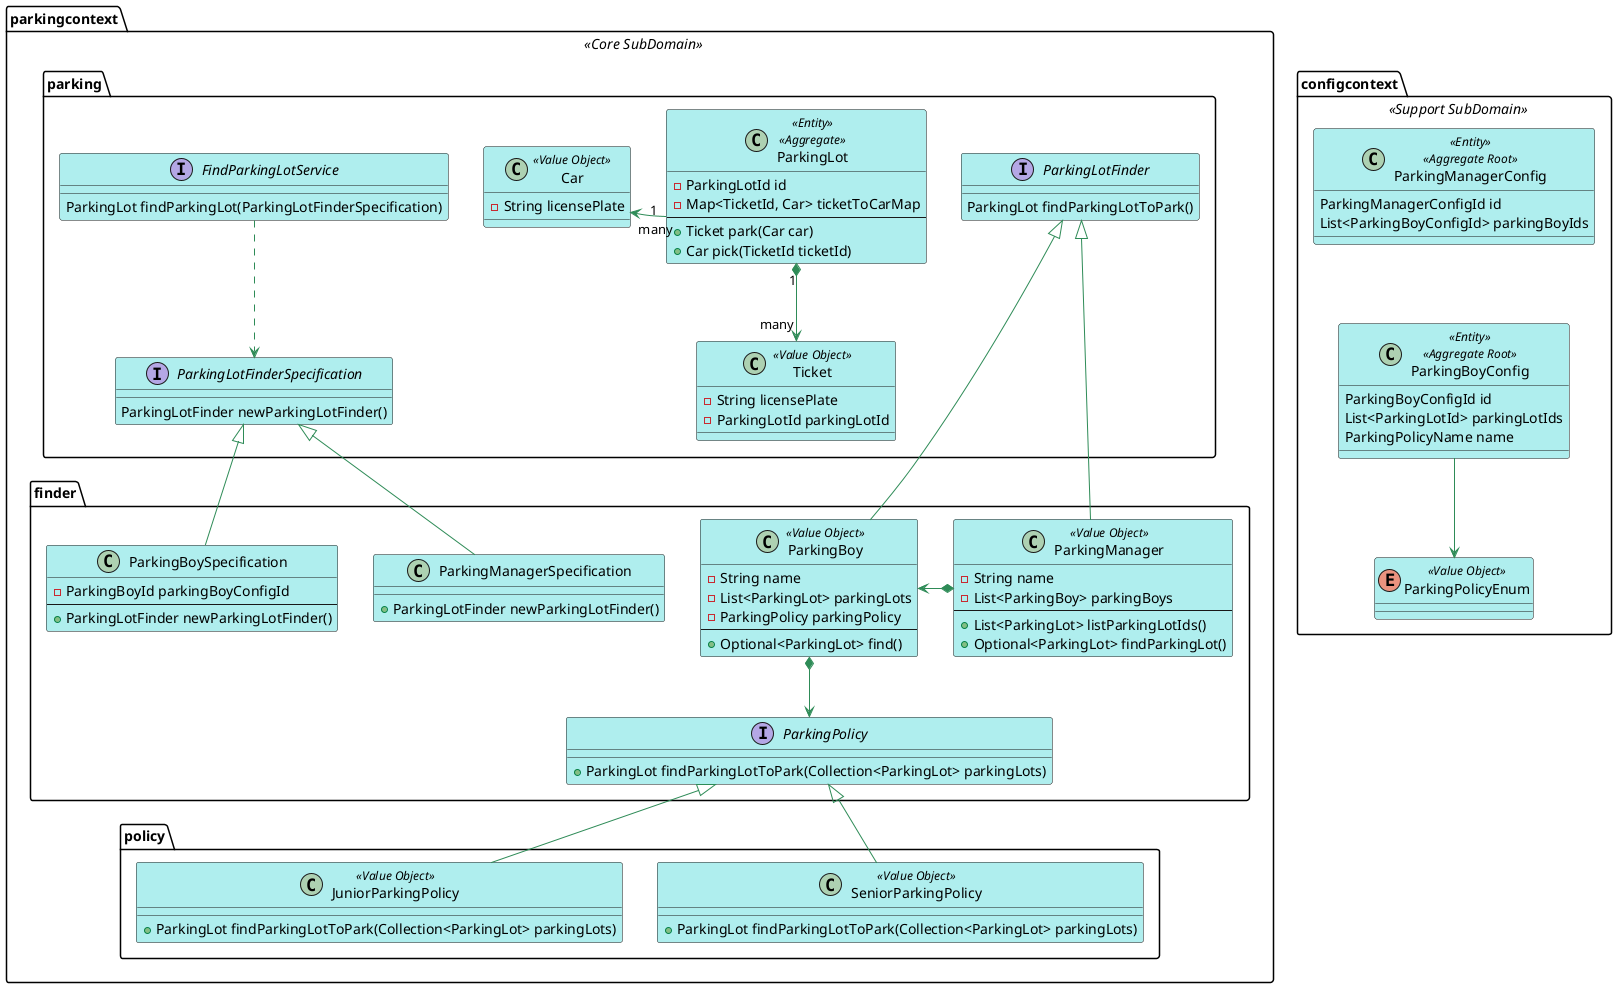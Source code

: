 @startuml parkinglot
skinparam Shadowing false
skinparam class {
    BackgroundColor PaleTurquoise 
    ArrowColor SeaGreen
}

package parkingcontext <<Core SubDomain>> {
    package parking {
        interface FindParkingLotService {
            ParkingLot findParkingLot(ParkingLotFinderSpecification)
        }
        interface ParkingLotFinderSpecification {
            ParkingLotFinder newParkingLotFinder()
        }
        interface ParkingLotFinder {
            ParkingLot findParkingLotToPark()
        }
        class ParkingLot <<Entity>> <<Aggregate>> {
            -ParkingLotId id
            -Map<TicketId, Car> ticketToCarMap
            --
            +Ticket park(Car car)
            +Car pick(TicketId ticketId)
        }
        class Ticket <<Value Object>> {
            -String licensePlate
            -ParkingLotId parkingLotId
        }
        class Car <<Value Object>> {
            -String licensePlate
        }
        FindParkingLotService .down.> ParkingLotFinderSpecification
        ParkingLot "1" *-down-> "many" Ticket
        ParkingLot "1" -right-> "many" Car
        ParkingLot --left[hidden] Car
    }

    package finder {
        class ParkingManagerSpecification {
            +ParkingLotFinder newParkingLotFinder()
        }
        class ParkingBoySpecification {
            -ParkingBoyId parkingBoyConfigId
            --
            +ParkingLotFinder newParkingLotFinder()
        }
        class ParkingBoy <<Value Object>> {
            -String name
            -List<ParkingLot> parkingLots
            -ParkingPolicy parkingPolicy
            --
            +Optional<ParkingLot> find()
        }
        class ParkingManager <<Value Object>> {
            -String name
            -List<ParkingBoy> parkingBoys
            --
            +List<ParkingLot> listParkingLotIds()
            +Optional<ParkingLot> findParkingLot()
        }
        interface ParkingPolicy {
            +ParkingLot findParkingLotToPark(Collection<ParkingLot> parkingLots)
        }
        ParkingManagerSpecification -up-|> ParkingLotFinderSpecification
        ParkingBoySpecification -up-|> ParkingLotFinderSpecification
        ParkingManager -up-|> ParkingLotFinder
        ParkingBoy -up-|> ParkingLotFinder
        ParkingManager *-left-> ParkingBoy
        ParkingBoy *--> ParkingPolicy
    }

    package policy {
        class SeniorParkingPolicy <<Value Object>> {
            +ParkingLot findParkingLotToPark(Collection<ParkingLot> parkingLots)
        }
        class JuniorParkingPolicy <<Value Object>> {
            +ParkingLot findParkingLotToPark(Collection<ParkingLot> parkingLots)
        }
        SeniorParkingPolicy -up-|> ParkingPolicy
        JuniorParkingPolicy -up-|> ParkingPolicy
    }
}

namespace configcontext <<Support SubDomain>> {
  class ParkingManagerConfig <<Entity>> <<Aggregate Root>> {
     ParkingManagerConfigId id
     List<ParkingBoyConfigId> parkingBoyIds
  }
  class ParkingBoyConfig <<Entity>> <<Aggregate Root>> {
    ParkingBoyConfigId id
    List<ParkingLotId> parkingLotIds
    ParkingPolicyName name
  }
  enum ParkingPolicyEnum <<Value Object>>
  ParkingBoyConfig --> ParkingPolicyEnum
  ParkingManagerConfig --[hidden] ParkingBoyConfig
}

@enduml